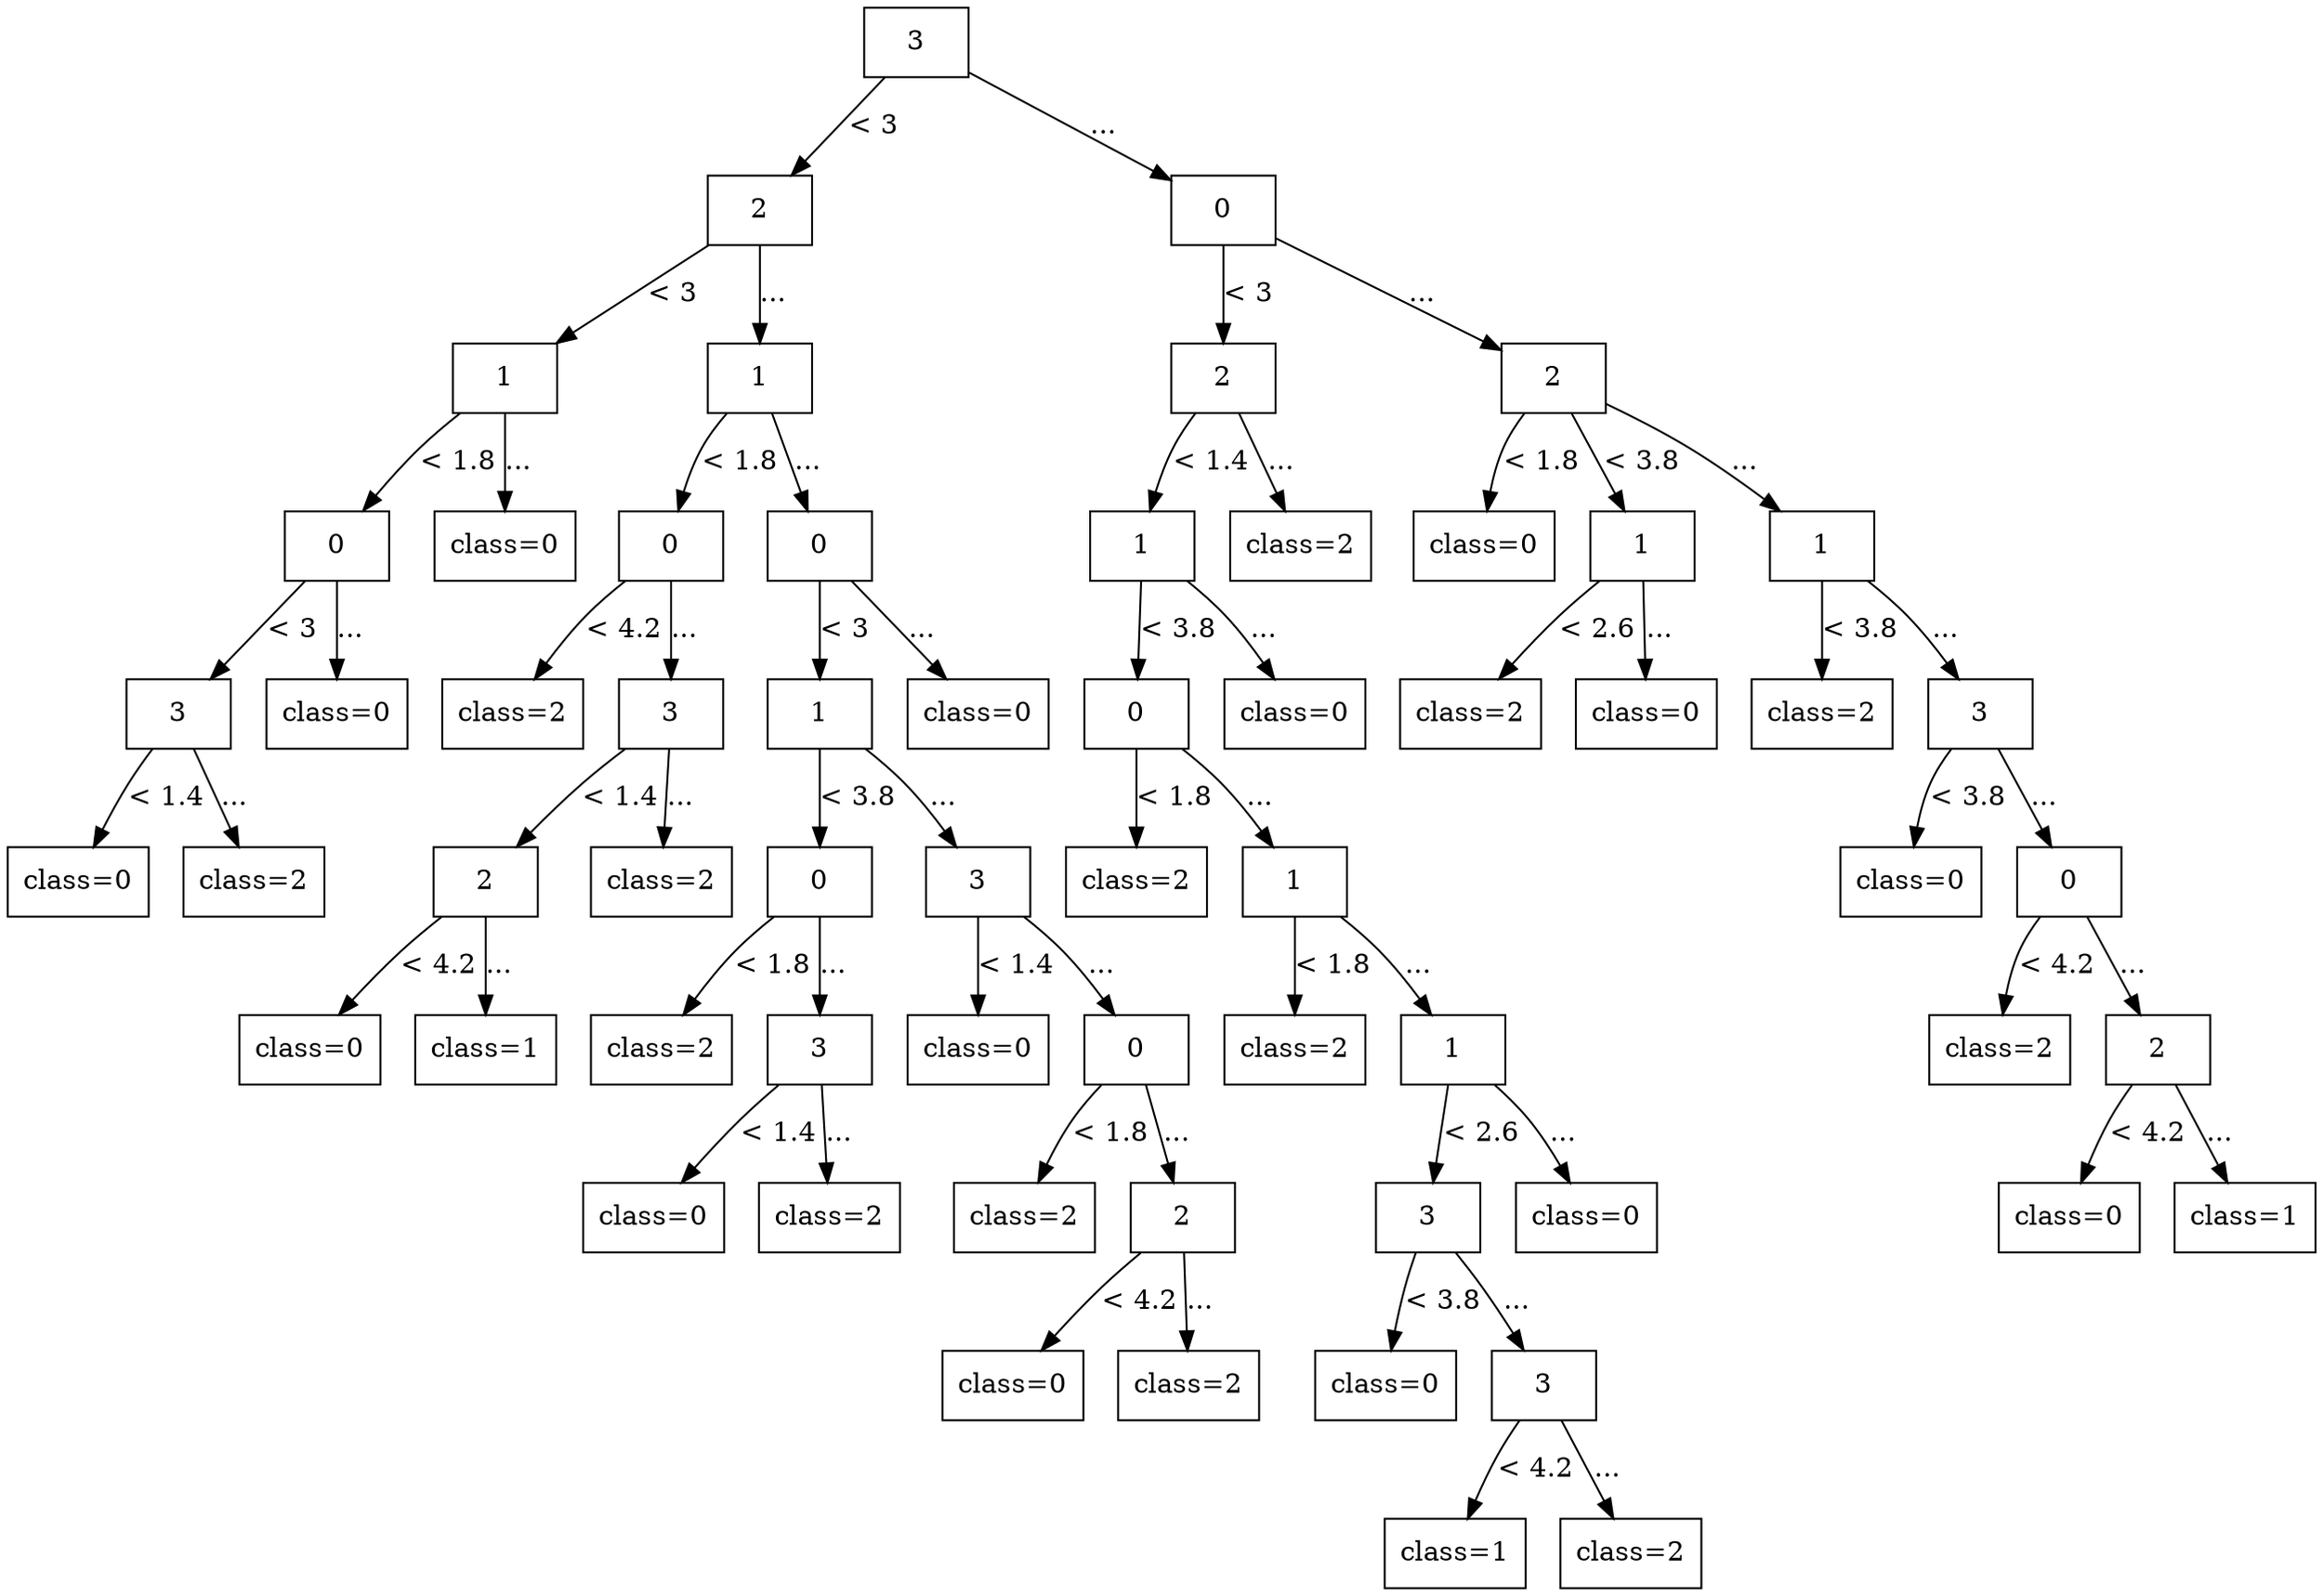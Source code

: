 digraph G {
node [shape=box];

0 [label="3"];

1 [label="2"];
32 [label="0"];

0 -> 1 [label="< 3"];
0 -> 32 [label="..."];

2 [label="1"];
9 [label="1"];
33 [label="2"];
48 [label="2"];

1 -> 2 [label="< 3"];
1 -> 9 [label="..."];
32 -> 33 [label="< 3"];
32 -> 48 [label="..."];

3 [label="0"];
8 [label="class=0"];
10 [label="0"];
17 [label="0"];
34 [label="1"];
47 [label="class=2"];
49 [label="class=0"];
50 [label="1"];
53 [label="1"];

2 -> 3 [label="< 1.8"];
2 -> 8 [label="..."];
9 -> 10 [label="< 1.8"];
9 -> 17 [label="..."];
33 -> 34 [label="< 1.4"];
33 -> 47 [label="..."];
48 -> 49 [label="< 1.8"];
48 -> 50 [label="< 3.8"];
48 -> 53 [label="..."];

4 [label="3"];
7 [label="class=0"];
11 [label="class=2"];
12 [label="3"];
18 [label="1"];
31 [label="class=0"];
35 [label="0"];
46 [label="class=0"];
51 [label="class=2"];
52 [label="class=0"];
54 [label="class=2"];
55 [label="3"];

3 -> 4 [label="< 3"];
3 -> 7 [label="..."];
10 -> 11 [label="< 4.2"];
10 -> 12 [label="..."];
17 -> 18 [label="< 3"];
17 -> 31 [label="..."];
34 -> 35 [label="< 3.8"];
34 -> 46 [label="..."];
50 -> 51 [label="< 2.6"];
50 -> 52 [label="..."];
53 -> 54 [label="< 3.8"];
53 -> 55 [label="..."];

5 [label="class=0"];
6 [label="class=2"];
13 [label="2"];
16 [label="class=2"];
19 [label="0"];
24 [label="3"];
36 [label="class=2"];
37 [label="1"];
56 [label="class=0"];
57 [label="0"];

4 -> 5 [label="< 1.4"];
4 -> 6 [label="..."];
12 -> 13 [label="< 1.4"];
12 -> 16 [label="..."];
18 -> 19 [label="< 3.8"];
18 -> 24 [label="..."];
35 -> 36 [label="< 1.8"];
35 -> 37 [label="..."];
55 -> 56 [label="< 3.8"];
55 -> 57 [label="..."];

14 [label="class=0"];
15 [label="class=1"];
20 [label="class=2"];
21 [label="3"];
25 [label="class=0"];
26 [label="0"];
38 [label="class=2"];
39 [label="1"];
58 [label="class=2"];
59 [label="2"];

13 -> 14 [label="< 4.2"];
13 -> 15 [label="..."];
19 -> 20 [label="< 1.8"];
19 -> 21 [label="..."];
24 -> 25 [label="< 1.4"];
24 -> 26 [label="..."];
37 -> 38 [label="< 1.8"];
37 -> 39 [label="..."];
57 -> 58 [label="< 4.2"];
57 -> 59 [label="..."];

22 [label="class=0"];
23 [label="class=2"];
27 [label="class=2"];
28 [label="2"];
40 [label="3"];
45 [label="class=0"];
60 [label="class=0"];
61 [label="class=1"];

21 -> 22 [label="< 1.4"];
21 -> 23 [label="..."];
26 -> 27 [label="< 1.8"];
26 -> 28 [label="..."];
39 -> 40 [label="< 2.6"];
39 -> 45 [label="..."];
59 -> 60 [label="< 4.2"];
59 -> 61 [label="..."];

29 [label="class=0"];
30 [label="class=2"];
41 [label="class=0"];
42 [label="3"];

28 -> 29 [label="< 4.2"];
28 -> 30 [label="..."];
40 -> 41 [label="< 3.8"];
40 -> 42 [label="..."];

43 [label="class=1"];
44 [label="class=2"];

42 -> 43 [label="< 4.2"];
42 -> 44 [label="..."];

}